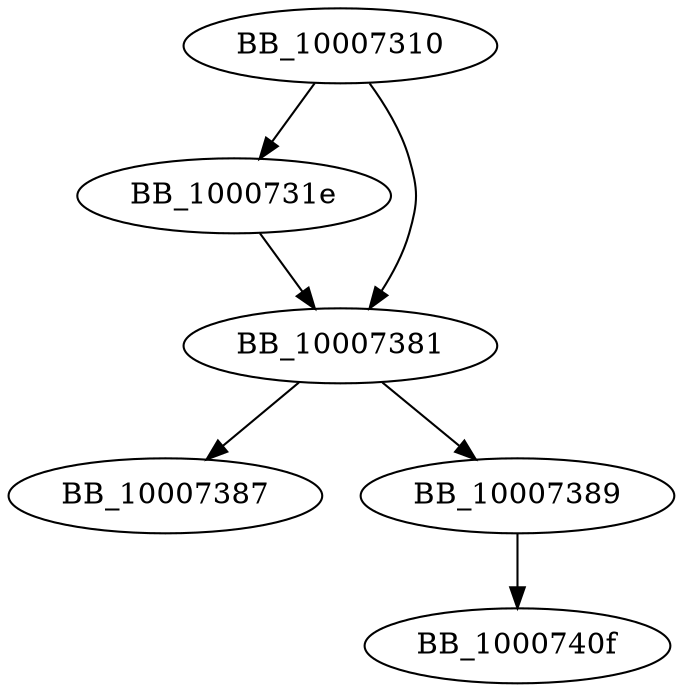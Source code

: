 DiGraph sub_10007310{
BB_10007310->BB_1000731e
BB_10007310->BB_10007381
BB_1000731e->BB_10007381
BB_10007381->BB_10007387
BB_10007381->BB_10007389
BB_10007389->BB_1000740f
}
